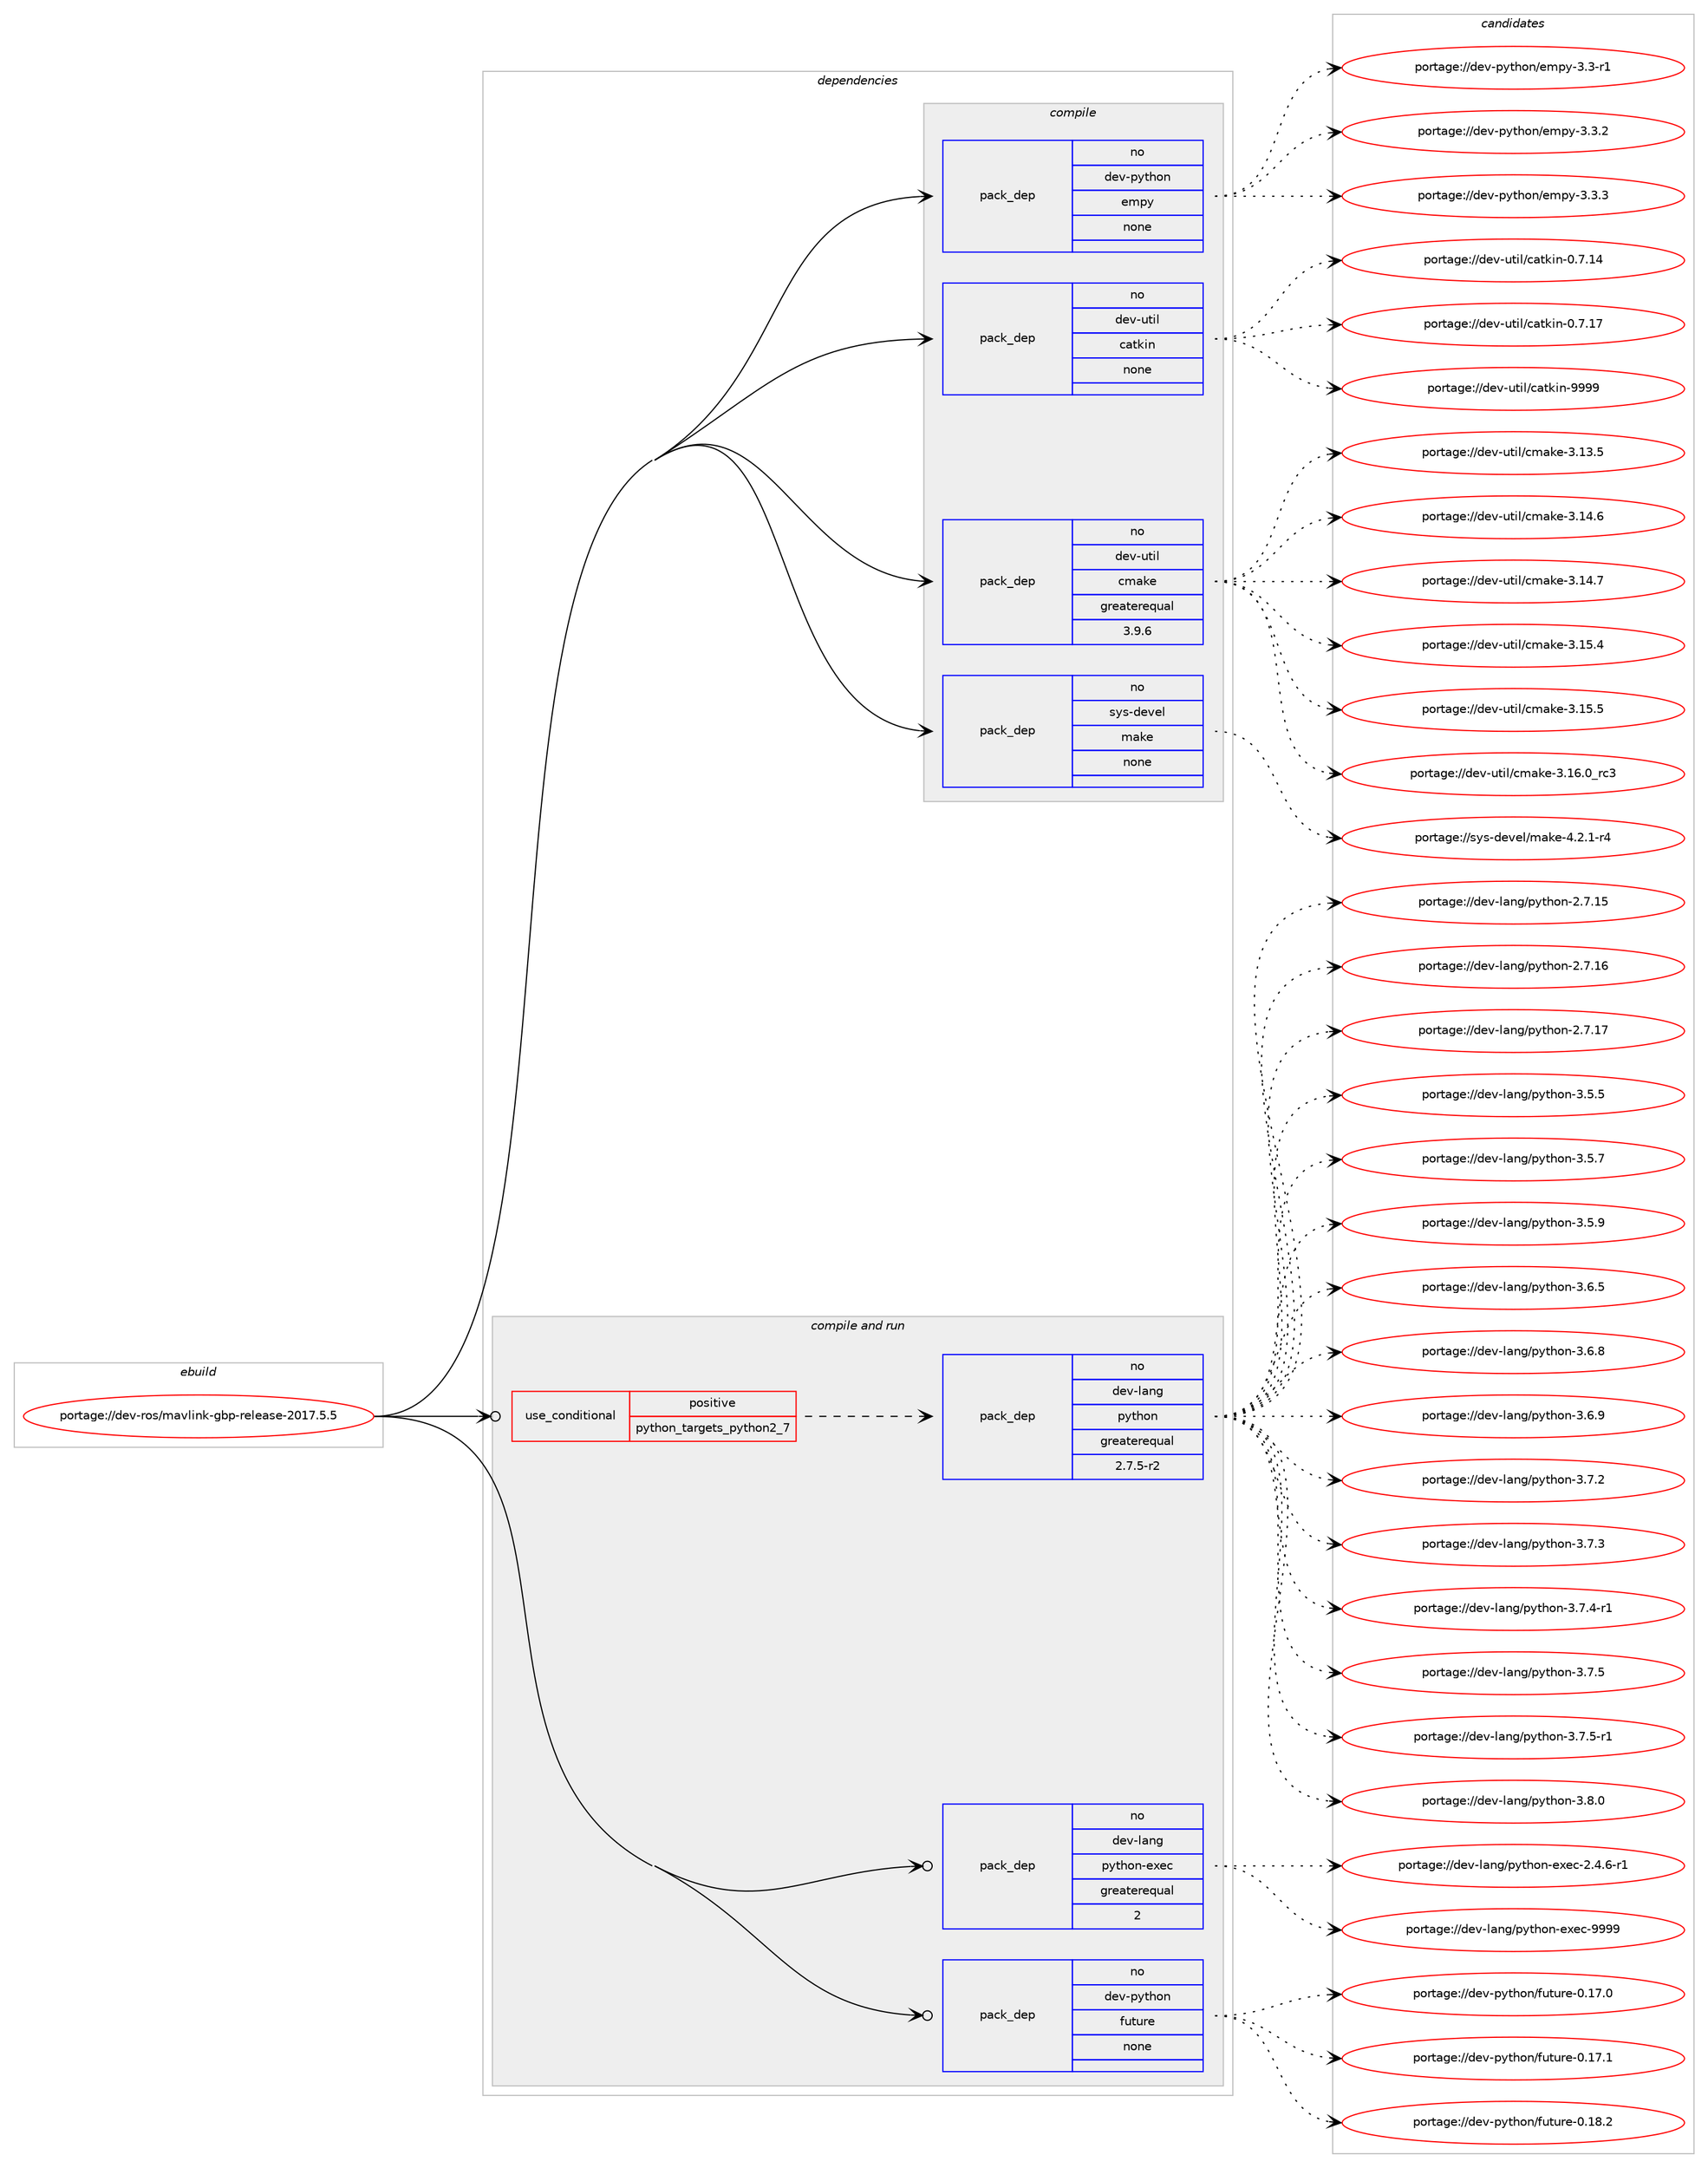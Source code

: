 digraph prolog {

# *************
# Graph options
# *************

newrank=true;
concentrate=true;
compound=true;
graph [rankdir=LR,fontname=Helvetica,fontsize=10,ranksep=1.5];#, ranksep=2.5, nodesep=0.2];
edge  [arrowhead=vee];
node  [fontname=Helvetica,fontsize=10];

# **********
# The ebuild
# **********

subgraph cluster_leftcol {
color=gray;
rank=same;
label=<<i>ebuild</i>>;
id [label="portage://dev-ros/mavlink-gbp-release-2017.5.5", color=red, width=4, href="../dev-ros/mavlink-gbp-release-2017.5.5.svg"];
}

# ****************
# The dependencies
# ****************

subgraph cluster_midcol {
color=gray;
label=<<i>dependencies</i>>;
subgraph cluster_compile {
fillcolor="#eeeeee";
style=filled;
label=<<i>compile</i>>;
subgraph pack144281 {
dependency190765 [label=<<TABLE BORDER="0" CELLBORDER="1" CELLSPACING="0" CELLPADDING="4" WIDTH="220"><TR><TD ROWSPAN="6" CELLPADDING="30">pack_dep</TD></TR><TR><TD WIDTH="110">no</TD></TR><TR><TD>dev-python</TD></TR><TR><TD>empy</TD></TR><TR><TD>none</TD></TR><TR><TD></TD></TR></TABLE>>, shape=none, color=blue];
}
id:e -> dependency190765:w [weight=20,style="solid",arrowhead="vee"];
subgraph pack144282 {
dependency190766 [label=<<TABLE BORDER="0" CELLBORDER="1" CELLSPACING="0" CELLPADDING="4" WIDTH="220"><TR><TD ROWSPAN="6" CELLPADDING="30">pack_dep</TD></TR><TR><TD WIDTH="110">no</TD></TR><TR><TD>dev-util</TD></TR><TR><TD>catkin</TD></TR><TR><TD>none</TD></TR><TR><TD></TD></TR></TABLE>>, shape=none, color=blue];
}
id:e -> dependency190766:w [weight=20,style="solid",arrowhead="vee"];
subgraph pack144283 {
dependency190767 [label=<<TABLE BORDER="0" CELLBORDER="1" CELLSPACING="0" CELLPADDING="4" WIDTH="220"><TR><TD ROWSPAN="6" CELLPADDING="30">pack_dep</TD></TR><TR><TD WIDTH="110">no</TD></TR><TR><TD>dev-util</TD></TR><TR><TD>cmake</TD></TR><TR><TD>greaterequal</TD></TR><TR><TD>3.9.6</TD></TR></TABLE>>, shape=none, color=blue];
}
id:e -> dependency190767:w [weight=20,style="solid",arrowhead="vee"];
subgraph pack144284 {
dependency190768 [label=<<TABLE BORDER="0" CELLBORDER="1" CELLSPACING="0" CELLPADDING="4" WIDTH="220"><TR><TD ROWSPAN="6" CELLPADDING="30">pack_dep</TD></TR><TR><TD WIDTH="110">no</TD></TR><TR><TD>sys-devel</TD></TR><TR><TD>make</TD></TR><TR><TD>none</TD></TR><TR><TD></TD></TR></TABLE>>, shape=none, color=blue];
}
id:e -> dependency190768:w [weight=20,style="solid",arrowhead="vee"];
}
subgraph cluster_compileandrun {
fillcolor="#eeeeee";
style=filled;
label=<<i>compile and run</i>>;
subgraph cond43056 {
dependency190769 [label=<<TABLE BORDER="0" CELLBORDER="1" CELLSPACING="0" CELLPADDING="4"><TR><TD ROWSPAN="3" CELLPADDING="10">use_conditional</TD></TR><TR><TD>positive</TD></TR><TR><TD>python_targets_python2_7</TD></TR></TABLE>>, shape=none, color=red];
subgraph pack144285 {
dependency190770 [label=<<TABLE BORDER="0" CELLBORDER="1" CELLSPACING="0" CELLPADDING="4" WIDTH="220"><TR><TD ROWSPAN="6" CELLPADDING="30">pack_dep</TD></TR><TR><TD WIDTH="110">no</TD></TR><TR><TD>dev-lang</TD></TR><TR><TD>python</TD></TR><TR><TD>greaterequal</TD></TR><TR><TD>2.7.5-r2</TD></TR></TABLE>>, shape=none, color=blue];
}
dependency190769:e -> dependency190770:w [weight=20,style="dashed",arrowhead="vee"];
}
id:e -> dependency190769:w [weight=20,style="solid",arrowhead="odotvee"];
subgraph pack144286 {
dependency190771 [label=<<TABLE BORDER="0" CELLBORDER="1" CELLSPACING="0" CELLPADDING="4" WIDTH="220"><TR><TD ROWSPAN="6" CELLPADDING="30">pack_dep</TD></TR><TR><TD WIDTH="110">no</TD></TR><TR><TD>dev-lang</TD></TR><TR><TD>python-exec</TD></TR><TR><TD>greaterequal</TD></TR><TR><TD>2</TD></TR></TABLE>>, shape=none, color=blue];
}
id:e -> dependency190771:w [weight=20,style="solid",arrowhead="odotvee"];
subgraph pack144287 {
dependency190772 [label=<<TABLE BORDER="0" CELLBORDER="1" CELLSPACING="0" CELLPADDING="4" WIDTH="220"><TR><TD ROWSPAN="6" CELLPADDING="30">pack_dep</TD></TR><TR><TD WIDTH="110">no</TD></TR><TR><TD>dev-python</TD></TR><TR><TD>future</TD></TR><TR><TD>none</TD></TR><TR><TD></TD></TR></TABLE>>, shape=none, color=blue];
}
id:e -> dependency190772:w [weight=20,style="solid",arrowhead="odotvee"];
}
subgraph cluster_run {
fillcolor="#eeeeee";
style=filled;
label=<<i>run</i>>;
}
}

# **************
# The candidates
# **************

subgraph cluster_choices {
rank=same;
color=gray;
label=<<i>candidates</i>>;

subgraph choice144281 {
color=black;
nodesep=1;
choiceportage1001011184511212111610411111047101109112121455146514511449 [label="portage://dev-python/empy-3.3-r1", color=red, width=4,href="../dev-python/empy-3.3-r1.svg"];
choiceportage1001011184511212111610411111047101109112121455146514650 [label="portage://dev-python/empy-3.3.2", color=red, width=4,href="../dev-python/empy-3.3.2.svg"];
choiceportage1001011184511212111610411111047101109112121455146514651 [label="portage://dev-python/empy-3.3.3", color=red, width=4,href="../dev-python/empy-3.3.3.svg"];
dependency190765:e -> choiceportage1001011184511212111610411111047101109112121455146514511449:w [style=dotted,weight="100"];
dependency190765:e -> choiceportage1001011184511212111610411111047101109112121455146514650:w [style=dotted,weight="100"];
dependency190765:e -> choiceportage1001011184511212111610411111047101109112121455146514651:w [style=dotted,weight="100"];
}
subgraph choice144282 {
color=black;
nodesep=1;
choiceportage1001011184511711610510847999711610710511045484655464952 [label="portage://dev-util/catkin-0.7.14", color=red, width=4,href="../dev-util/catkin-0.7.14.svg"];
choiceportage1001011184511711610510847999711610710511045484655464955 [label="portage://dev-util/catkin-0.7.17", color=red, width=4,href="../dev-util/catkin-0.7.17.svg"];
choiceportage100101118451171161051084799971161071051104557575757 [label="portage://dev-util/catkin-9999", color=red, width=4,href="../dev-util/catkin-9999.svg"];
dependency190766:e -> choiceportage1001011184511711610510847999711610710511045484655464952:w [style=dotted,weight="100"];
dependency190766:e -> choiceportage1001011184511711610510847999711610710511045484655464955:w [style=dotted,weight="100"];
dependency190766:e -> choiceportage100101118451171161051084799971161071051104557575757:w [style=dotted,weight="100"];
}
subgraph choice144283 {
color=black;
nodesep=1;
choiceportage1001011184511711610510847991099710710145514649514653 [label="portage://dev-util/cmake-3.13.5", color=red, width=4,href="../dev-util/cmake-3.13.5.svg"];
choiceportage1001011184511711610510847991099710710145514649524654 [label="portage://dev-util/cmake-3.14.6", color=red, width=4,href="../dev-util/cmake-3.14.6.svg"];
choiceportage1001011184511711610510847991099710710145514649524655 [label="portage://dev-util/cmake-3.14.7", color=red, width=4,href="../dev-util/cmake-3.14.7.svg"];
choiceportage1001011184511711610510847991099710710145514649534652 [label="portage://dev-util/cmake-3.15.4", color=red, width=4,href="../dev-util/cmake-3.15.4.svg"];
choiceportage1001011184511711610510847991099710710145514649534653 [label="portage://dev-util/cmake-3.15.5", color=red, width=4,href="../dev-util/cmake-3.15.5.svg"];
choiceportage1001011184511711610510847991099710710145514649544648951149951 [label="portage://dev-util/cmake-3.16.0_rc3", color=red, width=4,href="../dev-util/cmake-3.16.0_rc3.svg"];
dependency190767:e -> choiceportage1001011184511711610510847991099710710145514649514653:w [style=dotted,weight="100"];
dependency190767:e -> choiceportage1001011184511711610510847991099710710145514649524654:w [style=dotted,weight="100"];
dependency190767:e -> choiceportage1001011184511711610510847991099710710145514649524655:w [style=dotted,weight="100"];
dependency190767:e -> choiceportage1001011184511711610510847991099710710145514649534652:w [style=dotted,weight="100"];
dependency190767:e -> choiceportage1001011184511711610510847991099710710145514649534653:w [style=dotted,weight="100"];
dependency190767:e -> choiceportage1001011184511711610510847991099710710145514649544648951149951:w [style=dotted,weight="100"];
}
subgraph choice144284 {
color=black;
nodesep=1;
choiceportage1151211154510010111810110847109971071014552465046494511452 [label="portage://sys-devel/make-4.2.1-r4", color=red, width=4,href="../sys-devel/make-4.2.1-r4.svg"];
dependency190768:e -> choiceportage1151211154510010111810110847109971071014552465046494511452:w [style=dotted,weight="100"];
}
subgraph choice144285 {
color=black;
nodesep=1;
choiceportage10010111845108971101034711212111610411111045504655464953 [label="portage://dev-lang/python-2.7.15", color=red, width=4,href="../dev-lang/python-2.7.15.svg"];
choiceportage10010111845108971101034711212111610411111045504655464954 [label="portage://dev-lang/python-2.7.16", color=red, width=4,href="../dev-lang/python-2.7.16.svg"];
choiceportage10010111845108971101034711212111610411111045504655464955 [label="portage://dev-lang/python-2.7.17", color=red, width=4,href="../dev-lang/python-2.7.17.svg"];
choiceportage100101118451089711010347112121116104111110455146534653 [label="portage://dev-lang/python-3.5.5", color=red, width=4,href="../dev-lang/python-3.5.5.svg"];
choiceportage100101118451089711010347112121116104111110455146534655 [label="portage://dev-lang/python-3.5.7", color=red, width=4,href="../dev-lang/python-3.5.7.svg"];
choiceportage100101118451089711010347112121116104111110455146534657 [label="portage://dev-lang/python-3.5.9", color=red, width=4,href="../dev-lang/python-3.5.9.svg"];
choiceportage100101118451089711010347112121116104111110455146544653 [label="portage://dev-lang/python-3.6.5", color=red, width=4,href="../dev-lang/python-3.6.5.svg"];
choiceportage100101118451089711010347112121116104111110455146544656 [label="portage://dev-lang/python-3.6.8", color=red, width=4,href="../dev-lang/python-3.6.8.svg"];
choiceportage100101118451089711010347112121116104111110455146544657 [label="portage://dev-lang/python-3.6.9", color=red, width=4,href="../dev-lang/python-3.6.9.svg"];
choiceportage100101118451089711010347112121116104111110455146554650 [label="portage://dev-lang/python-3.7.2", color=red, width=4,href="../dev-lang/python-3.7.2.svg"];
choiceportage100101118451089711010347112121116104111110455146554651 [label="portage://dev-lang/python-3.7.3", color=red, width=4,href="../dev-lang/python-3.7.3.svg"];
choiceportage1001011184510897110103471121211161041111104551465546524511449 [label="portage://dev-lang/python-3.7.4-r1", color=red, width=4,href="../dev-lang/python-3.7.4-r1.svg"];
choiceportage100101118451089711010347112121116104111110455146554653 [label="portage://dev-lang/python-3.7.5", color=red, width=4,href="../dev-lang/python-3.7.5.svg"];
choiceportage1001011184510897110103471121211161041111104551465546534511449 [label="portage://dev-lang/python-3.7.5-r1", color=red, width=4,href="../dev-lang/python-3.7.5-r1.svg"];
choiceportage100101118451089711010347112121116104111110455146564648 [label="portage://dev-lang/python-3.8.0", color=red, width=4,href="../dev-lang/python-3.8.0.svg"];
dependency190770:e -> choiceportage10010111845108971101034711212111610411111045504655464953:w [style=dotted,weight="100"];
dependency190770:e -> choiceportage10010111845108971101034711212111610411111045504655464954:w [style=dotted,weight="100"];
dependency190770:e -> choiceportage10010111845108971101034711212111610411111045504655464955:w [style=dotted,weight="100"];
dependency190770:e -> choiceportage100101118451089711010347112121116104111110455146534653:w [style=dotted,weight="100"];
dependency190770:e -> choiceportage100101118451089711010347112121116104111110455146534655:w [style=dotted,weight="100"];
dependency190770:e -> choiceportage100101118451089711010347112121116104111110455146534657:w [style=dotted,weight="100"];
dependency190770:e -> choiceportage100101118451089711010347112121116104111110455146544653:w [style=dotted,weight="100"];
dependency190770:e -> choiceportage100101118451089711010347112121116104111110455146544656:w [style=dotted,weight="100"];
dependency190770:e -> choiceportage100101118451089711010347112121116104111110455146544657:w [style=dotted,weight="100"];
dependency190770:e -> choiceportage100101118451089711010347112121116104111110455146554650:w [style=dotted,weight="100"];
dependency190770:e -> choiceportage100101118451089711010347112121116104111110455146554651:w [style=dotted,weight="100"];
dependency190770:e -> choiceportage1001011184510897110103471121211161041111104551465546524511449:w [style=dotted,weight="100"];
dependency190770:e -> choiceportage100101118451089711010347112121116104111110455146554653:w [style=dotted,weight="100"];
dependency190770:e -> choiceportage1001011184510897110103471121211161041111104551465546534511449:w [style=dotted,weight="100"];
dependency190770:e -> choiceportage100101118451089711010347112121116104111110455146564648:w [style=dotted,weight="100"];
}
subgraph choice144286 {
color=black;
nodesep=1;
choiceportage10010111845108971101034711212111610411111045101120101994550465246544511449 [label="portage://dev-lang/python-exec-2.4.6-r1", color=red, width=4,href="../dev-lang/python-exec-2.4.6-r1.svg"];
choiceportage10010111845108971101034711212111610411111045101120101994557575757 [label="portage://dev-lang/python-exec-9999", color=red, width=4,href="../dev-lang/python-exec-9999.svg"];
dependency190771:e -> choiceportage10010111845108971101034711212111610411111045101120101994550465246544511449:w [style=dotted,weight="100"];
dependency190771:e -> choiceportage10010111845108971101034711212111610411111045101120101994557575757:w [style=dotted,weight="100"];
}
subgraph choice144287 {
color=black;
nodesep=1;
choiceportage100101118451121211161041111104710211711611711410145484649554648 [label="portage://dev-python/future-0.17.0", color=red, width=4,href="../dev-python/future-0.17.0.svg"];
choiceportage100101118451121211161041111104710211711611711410145484649554649 [label="portage://dev-python/future-0.17.1", color=red, width=4,href="../dev-python/future-0.17.1.svg"];
choiceportage100101118451121211161041111104710211711611711410145484649564650 [label="portage://dev-python/future-0.18.2", color=red, width=4,href="../dev-python/future-0.18.2.svg"];
dependency190772:e -> choiceportage100101118451121211161041111104710211711611711410145484649554648:w [style=dotted,weight="100"];
dependency190772:e -> choiceportage100101118451121211161041111104710211711611711410145484649554649:w [style=dotted,weight="100"];
dependency190772:e -> choiceportage100101118451121211161041111104710211711611711410145484649564650:w [style=dotted,weight="100"];
}
}

}
